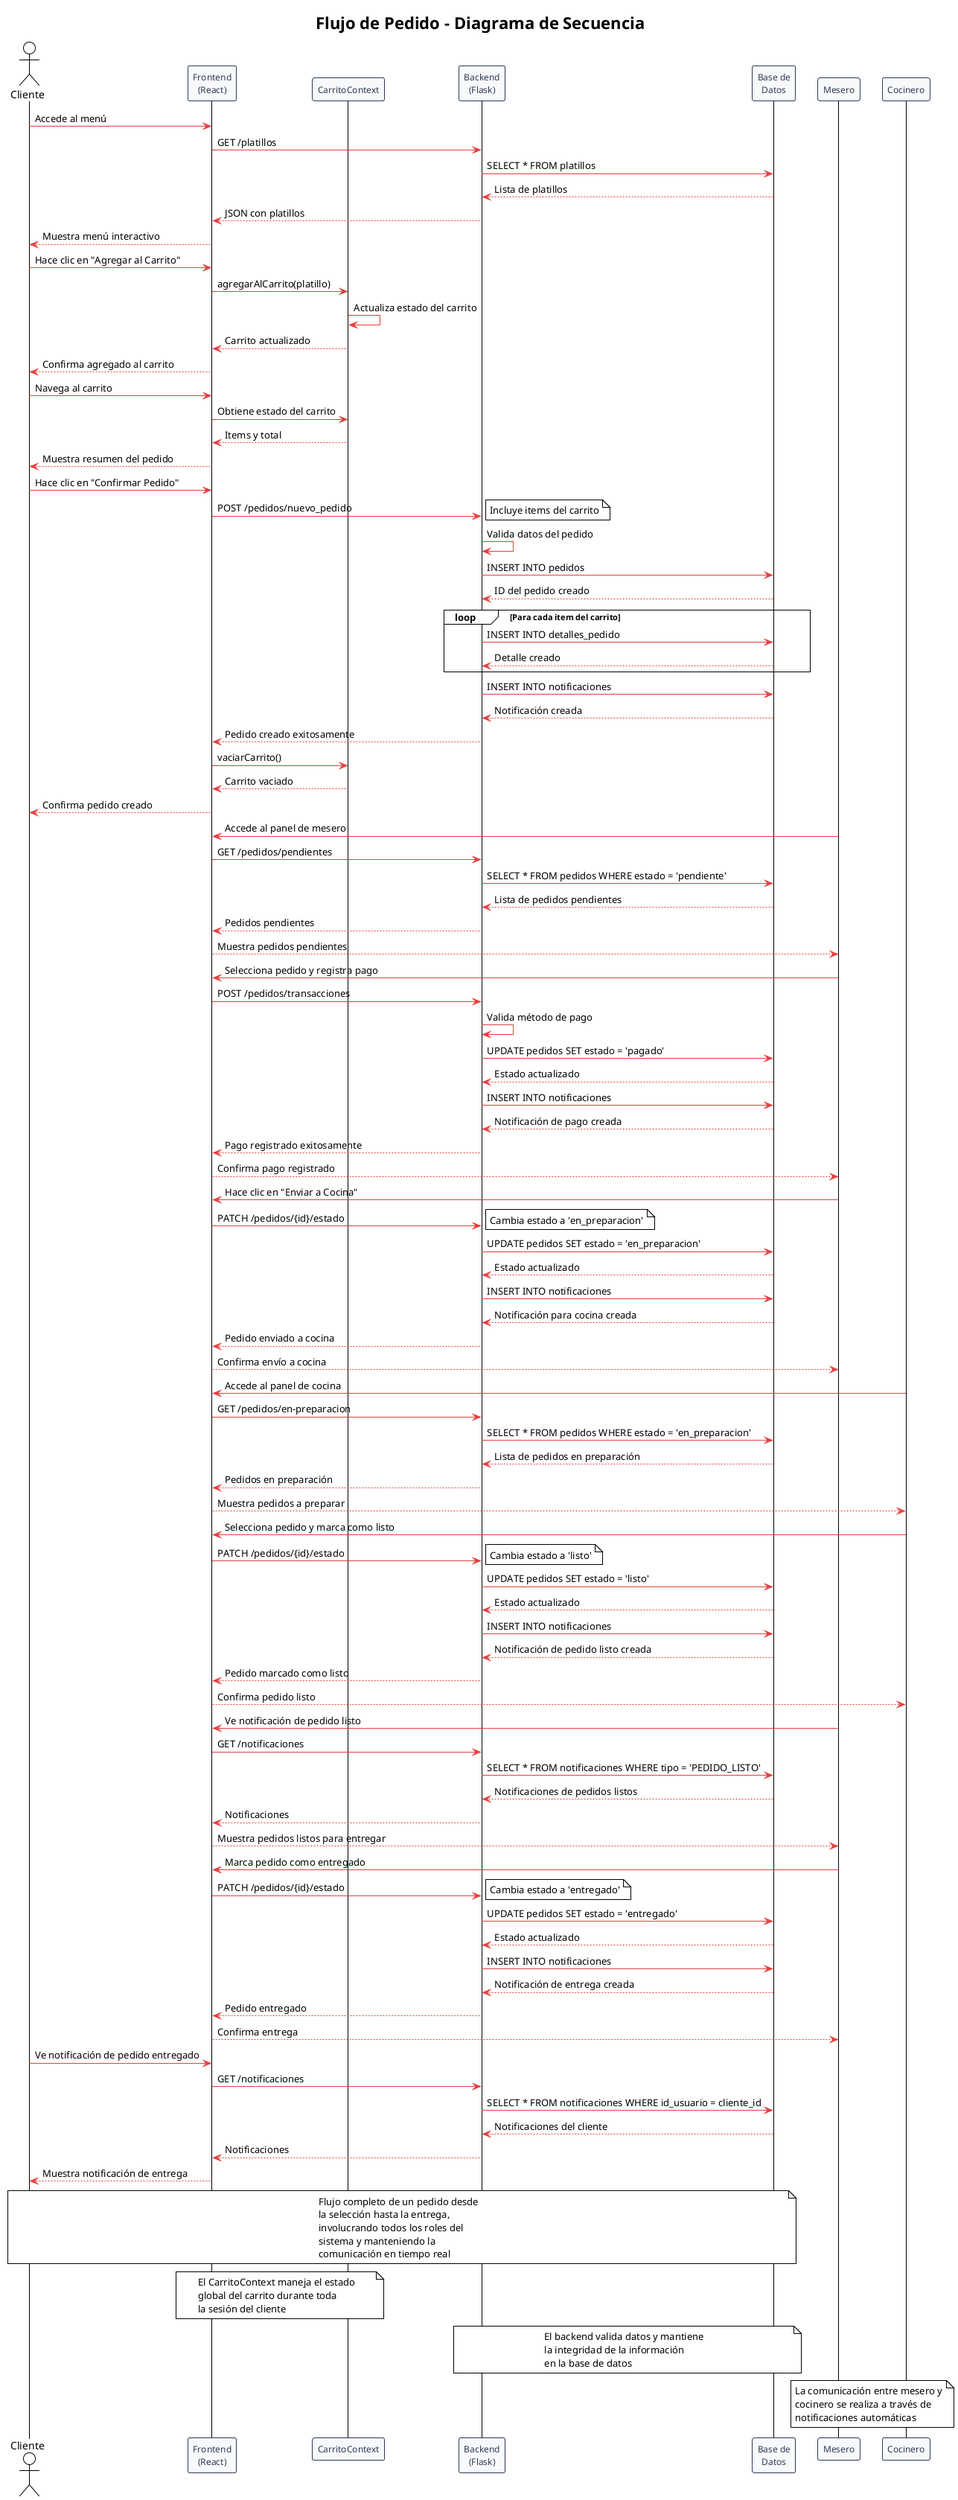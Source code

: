 @startuml Flujo_Pedido_Secuencia

!theme plain
skinparam backgroundColor #FFFFFF
skinparam participantBackgroundColor #F8F9FA
skinparam participantBorderColor #2E3B55
skinparam participantFontColor #2E3B55
skinparam participantFontSize 12
skinparam sequenceArrowColor #E53E3E
skinparam sequenceMessageFontSize 10

title Flujo de Pedido - Diagrama de Secuencia

actor Cliente as C
participant "Frontend\n(React)" as F
participant "CarritoContext" as CC
participant "Backend\n(Flask)" as B
participant "Base de\nDatos" as DB
participant "Mesero" as M
participant "Cocinero" as CO

' ==========================================
' 1. CLIENTE EXPLORA MENÚ
' ==========================================
C -> F: Accede al menú
F -> B: GET /platillos
B -> DB: SELECT * FROM platillos
DB --> B: Lista de platillos
B --> F: JSON con platillos
F --> C: Muestra menú interactivo

' ==========================================
' 2. CLIENTE AGREGA AL CARRITO
' ==========================================
C -> F: Hace clic en "Agregar al Carrito"
F -> CC: agregarAlCarrito(platillo)
CC -> CC: Actualiza estado del carrito
CC --> F: Carrito actualizado
F --> C: Confirma agregado al carrito

' ==========================================
' 3. CLIENTE REVISA CARRITO
' ==========================================
C -> F: Navega al carrito
F -> CC: Obtiene estado del carrito
CC --> F: Items y total
F --> C: Muestra resumen del pedido

' ==========================================
' 4. CLIENTE CONFIRMA PEDIDO
' ==========================================
C -> F: Hace clic en "Confirmar Pedido"
F -> B: POST /pedidos/nuevo_pedido
note right: Incluye items del carrito

B -> B: Valida datos del pedido
B -> DB: INSERT INTO pedidos
DB --> B: ID del pedido creado

loop Para cada item del carrito
    B -> DB: INSERT INTO detalles_pedido
    DB --> B: Detalle creado
end

B -> DB: INSERT INTO notificaciones
DB --> B: Notificación creada

B --> F: Pedido creado exitosamente
F -> CC: vaciarCarrito()
CC --> F: Carrito vaciado
F --> C: Confirma pedido creado

' ==========================================
' 5. MESERO VE PEDIDO PENDIENTE
' ==========================================
M -> F: Accede al panel de mesero
F -> B: GET /pedidos/pendientes
B -> DB: SELECT * FROM pedidos WHERE estado = 'pendiente'
DB --> B: Lista de pedidos pendientes
B --> F: Pedidos pendientes
F --> M: Muestra pedidos pendientes

' ==========================================
' 6. MESERO REGISTRA PAGO
' ==========================================
M -> F: Selecciona pedido y registra pago
F -> B: POST /pedidos/transacciones
B -> B: Valida método de pago
B -> DB: UPDATE pedidos SET estado = 'pagado'
DB --> B: Estado actualizado
B -> DB: INSERT INTO notificaciones
DB --> B: Notificación de pago creada
B --> F: Pago registrado exitosamente
F --> M: Confirma pago registrado

' ==========================================
' 7. MESERO ENVÍA A COCINA
' ==========================================
M -> F: Hace clic en "Enviar a Cocina"
F -> B: PATCH /pedidos/{id}/estado
note right: Cambia estado a 'en_preparacion'

B -> DB: UPDATE pedidos SET estado = 'en_preparacion'
DB --> B: Estado actualizado
B -> DB: INSERT INTO notificaciones
DB --> B: Notificación para cocina creada
B --> F: Pedido enviado a cocina
F --> M: Confirma envío a cocina

' ==========================================
' 8. COCINERO VE PEDIDO
' ==========================================
CO -> F: Accede al panel de cocina
F -> B: GET /pedidos/en-preparacion
B -> DB: SELECT * FROM pedidos WHERE estado = 'en_preparacion'
DB --> B: Lista de pedidos en preparación
B --> F: Pedidos en preparación
F --> CO: Muestra pedidos a preparar

' ==========================================
' 9. COCINERO PREPARA PEDIDO
' ==========================================
CO -> F: Selecciona pedido y marca como listo
F -> B: PATCH /pedidos/{id}/estado
note right: Cambia estado a 'listo'

B -> DB: UPDATE pedidos SET estado = 'listo'
DB --> B: Estado actualizado
B -> DB: INSERT INTO notificaciones
DB --> B: Notificación de pedido listo creada
B --> F: Pedido marcado como listo
F --> CO: Confirma pedido listo

' ==========================================
' 10. MESERO ENTREGA PEDIDO
' ==========================================
M -> F: Ve notificación de pedido listo
F -> B: GET /notificaciones
B -> DB: SELECT * FROM notificaciones WHERE tipo = 'PEDIDO_LISTO'
DB --> B: Notificaciones de pedidos listos
B --> F: Notificaciones
F --> M: Muestra pedidos listos para entregar

M -> F: Marca pedido como entregado
F -> B: PATCH /pedidos/{id}/estado
note right: Cambia estado a 'entregado'

B -> DB: UPDATE pedidos SET estado = 'entregado'
DB --> B: Estado actualizado
B -> DB: INSERT INTO notificaciones
DB --> B: Notificación de entrega creada
B --> F: Pedido entregado
F --> M: Confirma entrega

' ==========================================
' 11. CLIENTE RECIBE NOTIFICACIÓN
' ==========================================
C -> F: Ve notificación de pedido entregado
F -> B: GET /notificaciones
B -> DB: SELECT * FROM notificaciones WHERE id_usuario = cliente_id
DB --> B: Notificaciones del cliente
B --> F: Notificaciones
F --> C: Muestra notificación de entrega

' ==========================================
' NOTAS EXPLICATIVAS
' ==========================================
note over C, DB
  Flujo completo de un pedido desde
  la selección hasta la entrega,
  involucrando todos los roles del
  sistema y manteniendo la
  comunicación en tiempo real
end note

note over F, CC
  El CarritoContext maneja el estado
  global del carrito durante toda
  la sesión del cliente
end note

note over B, DB
  El backend valida datos y mantiene
  la integridad de la información
  en la base de datos
end note

note over M, CO
  La comunicación entre mesero y
  cocinero se realiza a través de
  notificaciones automáticas
end note

@enduml 